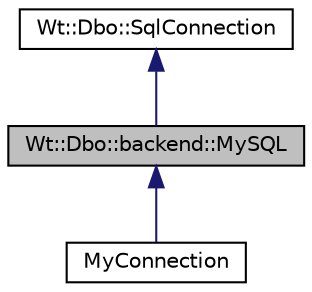 digraph "Wt::Dbo::backend::MySQL"
{
 // LATEX_PDF_SIZE
  edge [fontname="Helvetica",fontsize="10",labelfontname="Helvetica",labelfontsize="10"];
  node [fontname="Helvetica",fontsize="10",shape=record];
  Node1 [label="Wt::Dbo::backend::MySQL",height=0.2,width=0.4,color="black", fillcolor="grey75", style="filled", fontcolor="black",tooltip="A MySQL connection."];
  Node2 -> Node1 [dir="back",color="midnightblue",fontsize="10",style="solid",fontname="Helvetica"];
  Node2 [label="Wt::Dbo::SqlConnection",height=0.2,width=0.4,color="black", fillcolor="white", style="filled",URL="$classWt_1_1Dbo_1_1SqlConnection.html",tooltip="Abstract base class for an SQL connection."];
  Node1 -> Node3 [dir="back",color="midnightblue",fontsize="10",style="solid",fontname="Helvetica"];
  Node3 [label="MyConnection",height=0.2,width=0.4,color="black", fillcolor="white", style="filled",URL="$classMyConnection.html",tooltip=" "];
}
